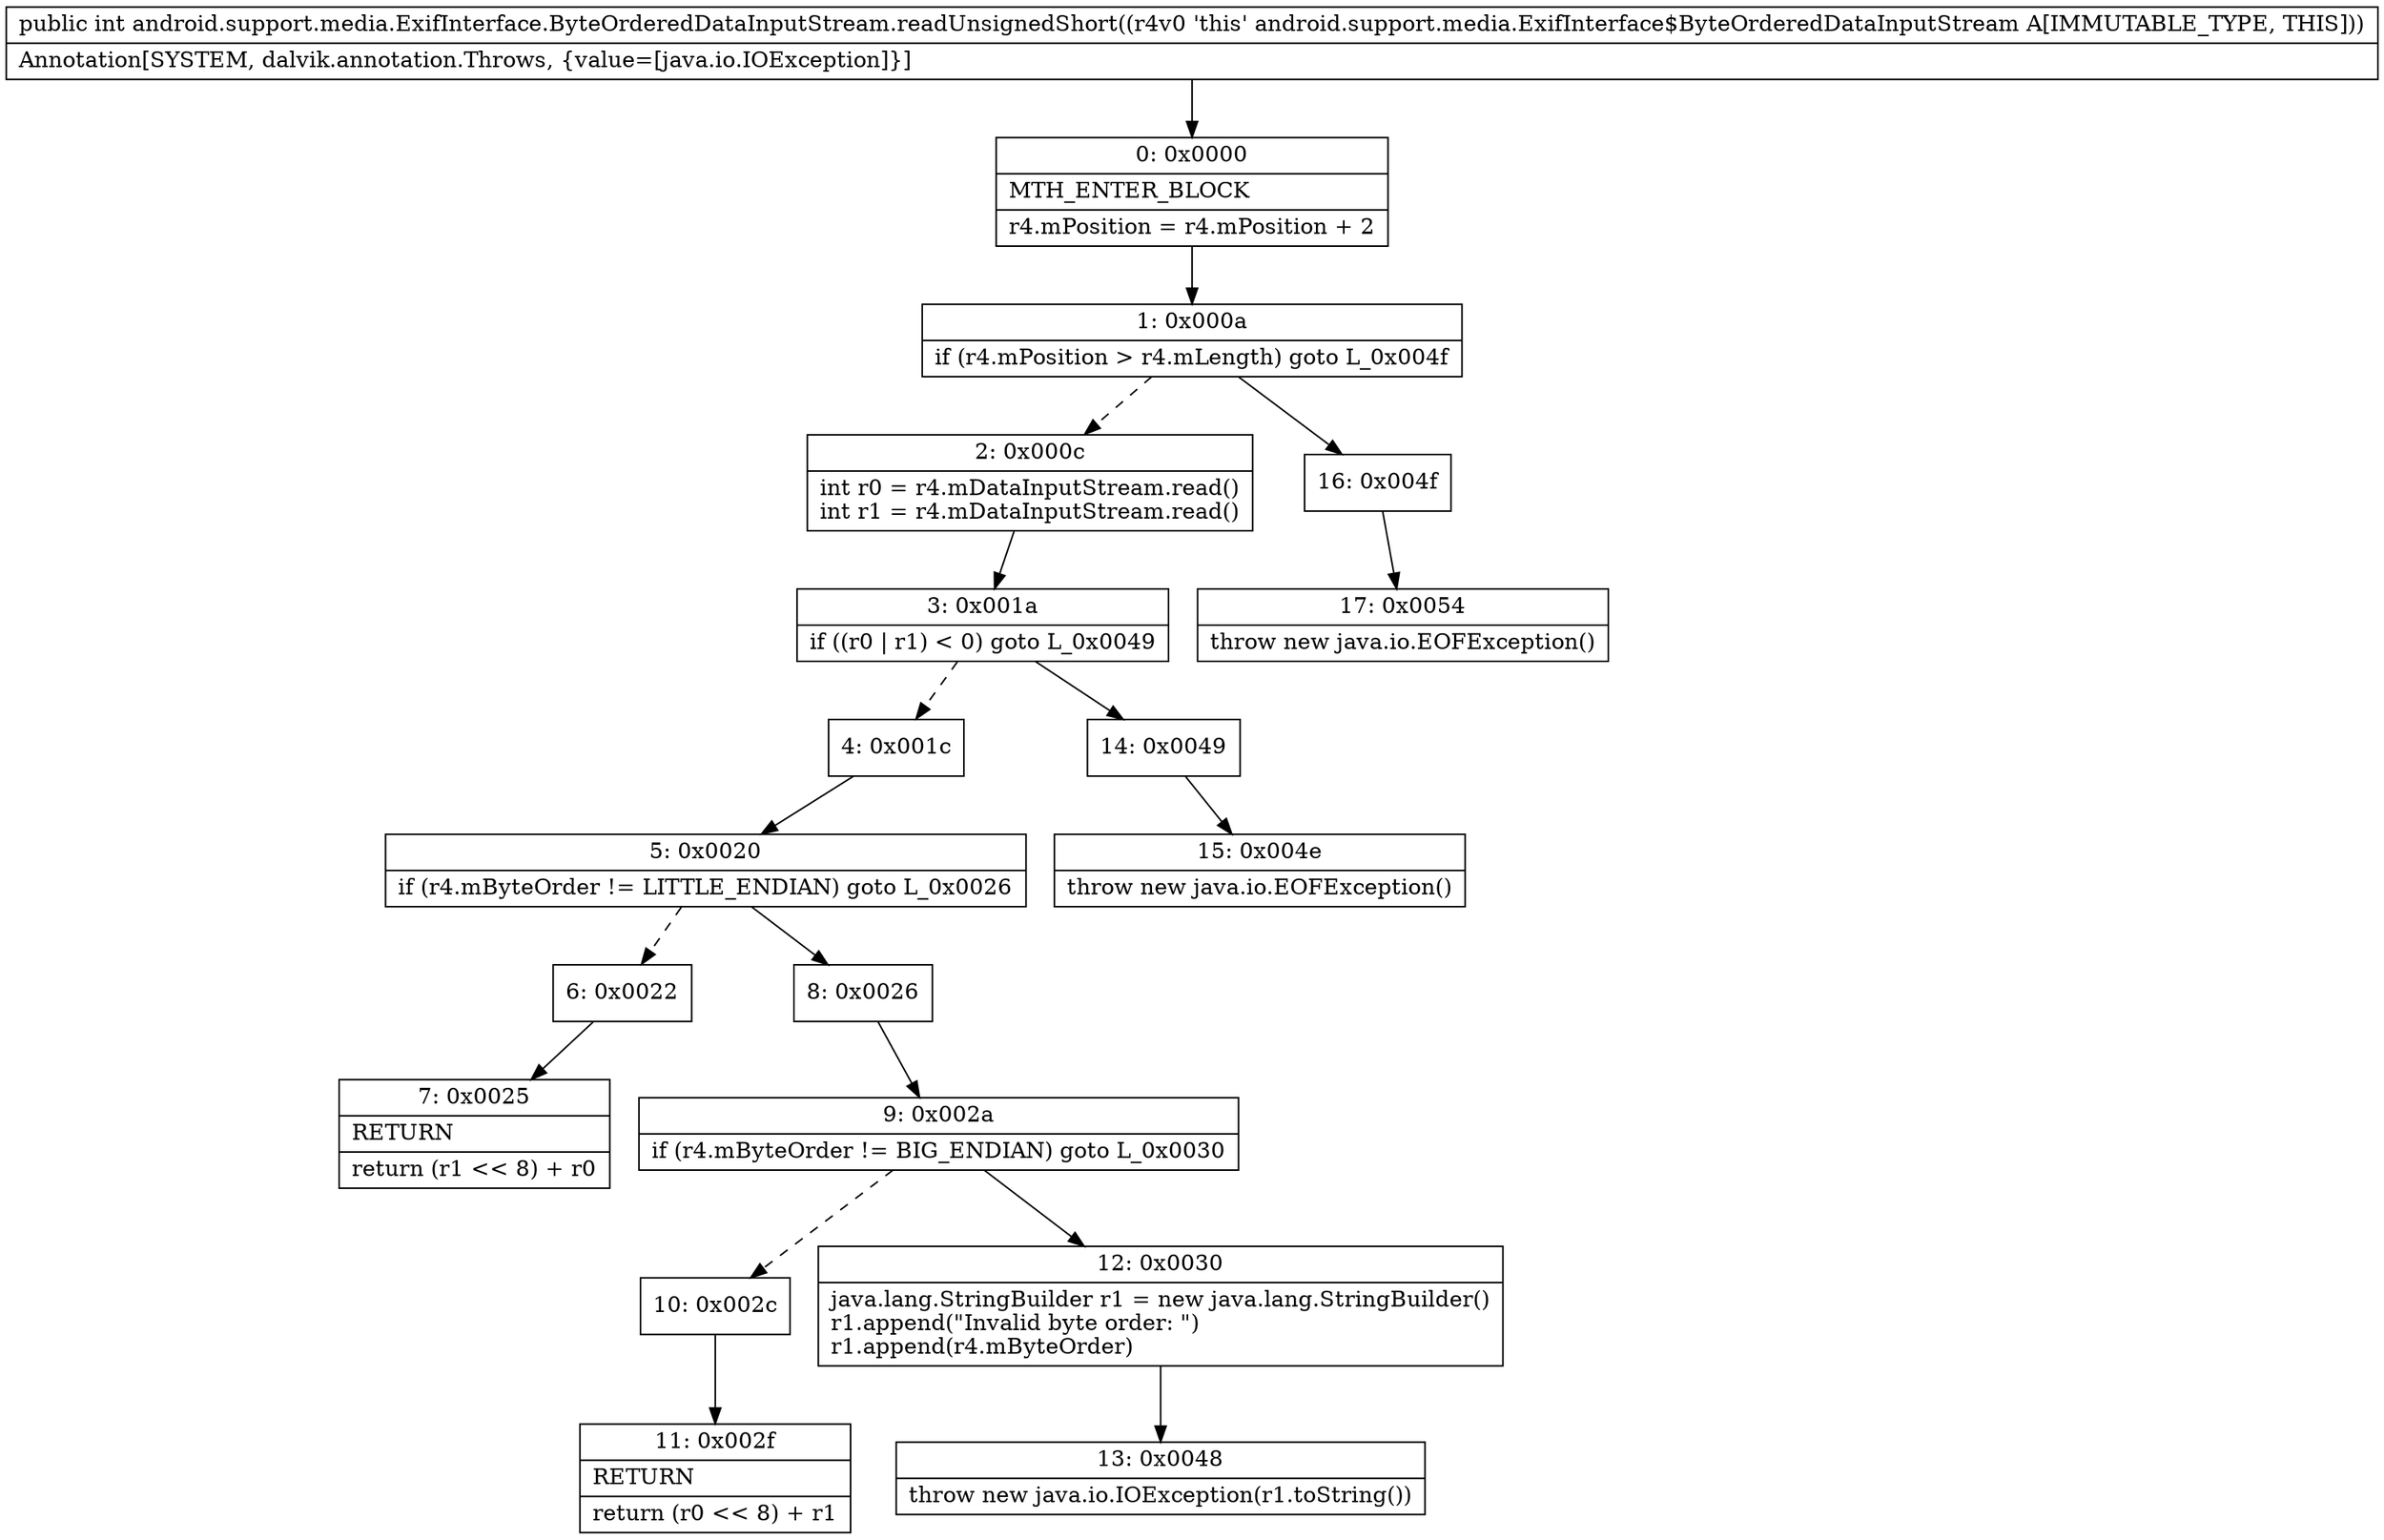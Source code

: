 digraph "CFG forandroid.support.media.ExifInterface.ByteOrderedDataInputStream.readUnsignedShort()I" {
Node_0 [shape=record,label="{0\:\ 0x0000|MTH_ENTER_BLOCK\l|r4.mPosition = r4.mPosition + 2\l}"];
Node_1 [shape=record,label="{1\:\ 0x000a|if (r4.mPosition \> r4.mLength) goto L_0x004f\l}"];
Node_2 [shape=record,label="{2\:\ 0x000c|int r0 = r4.mDataInputStream.read()\lint r1 = r4.mDataInputStream.read()\l}"];
Node_3 [shape=record,label="{3\:\ 0x001a|if ((r0 \| r1) \< 0) goto L_0x0049\l}"];
Node_4 [shape=record,label="{4\:\ 0x001c}"];
Node_5 [shape=record,label="{5\:\ 0x0020|if (r4.mByteOrder != LITTLE_ENDIAN) goto L_0x0026\l}"];
Node_6 [shape=record,label="{6\:\ 0x0022}"];
Node_7 [shape=record,label="{7\:\ 0x0025|RETURN\l|return (r1 \<\< 8) + r0\l}"];
Node_8 [shape=record,label="{8\:\ 0x0026}"];
Node_9 [shape=record,label="{9\:\ 0x002a|if (r4.mByteOrder != BIG_ENDIAN) goto L_0x0030\l}"];
Node_10 [shape=record,label="{10\:\ 0x002c}"];
Node_11 [shape=record,label="{11\:\ 0x002f|RETURN\l|return (r0 \<\< 8) + r1\l}"];
Node_12 [shape=record,label="{12\:\ 0x0030|java.lang.StringBuilder r1 = new java.lang.StringBuilder()\lr1.append(\"Invalid byte order: \")\lr1.append(r4.mByteOrder)\l}"];
Node_13 [shape=record,label="{13\:\ 0x0048|throw new java.io.IOException(r1.toString())\l}"];
Node_14 [shape=record,label="{14\:\ 0x0049}"];
Node_15 [shape=record,label="{15\:\ 0x004e|throw new java.io.EOFException()\l}"];
Node_16 [shape=record,label="{16\:\ 0x004f}"];
Node_17 [shape=record,label="{17\:\ 0x0054|throw new java.io.EOFException()\l}"];
MethodNode[shape=record,label="{public int android.support.media.ExifInterface.ByteOrderedDataInputStream.readUnsignedShort((r4v0 'this' android.support.media.ExifInterface$ByteOrderedDataInputStream A[IMMUTABLE_TYPE, THIS]))  | Annotation[SYSTEM, dalvik.annotation.Throws, \{value=[java.io.IOException]\}]\l}"];
MethodNode -> Node_0;
Node_0 -> Node_1;
Node_1 -> Node_2[style=dashed];
Node_1 -> Node_16;
Node_2 -> Node_3;
Node_3 -> Node_4[style=dashed];
Node_3 -> Node_14;
Node_4 -> Node_5;
Node_5 -> Node_6[style=dashed];
Node_5 -> Node_8;
Node_6 -> Node_7;
Node_8 -> Node_9;
Node_9 -> Node_10[style=dashed];
Node_9 -> Node_12;
Node_10 -> Node_11;
Node_12 -> Node_13;
Node_14 -> Node_15;
Node_16 -> Node_17;
}

